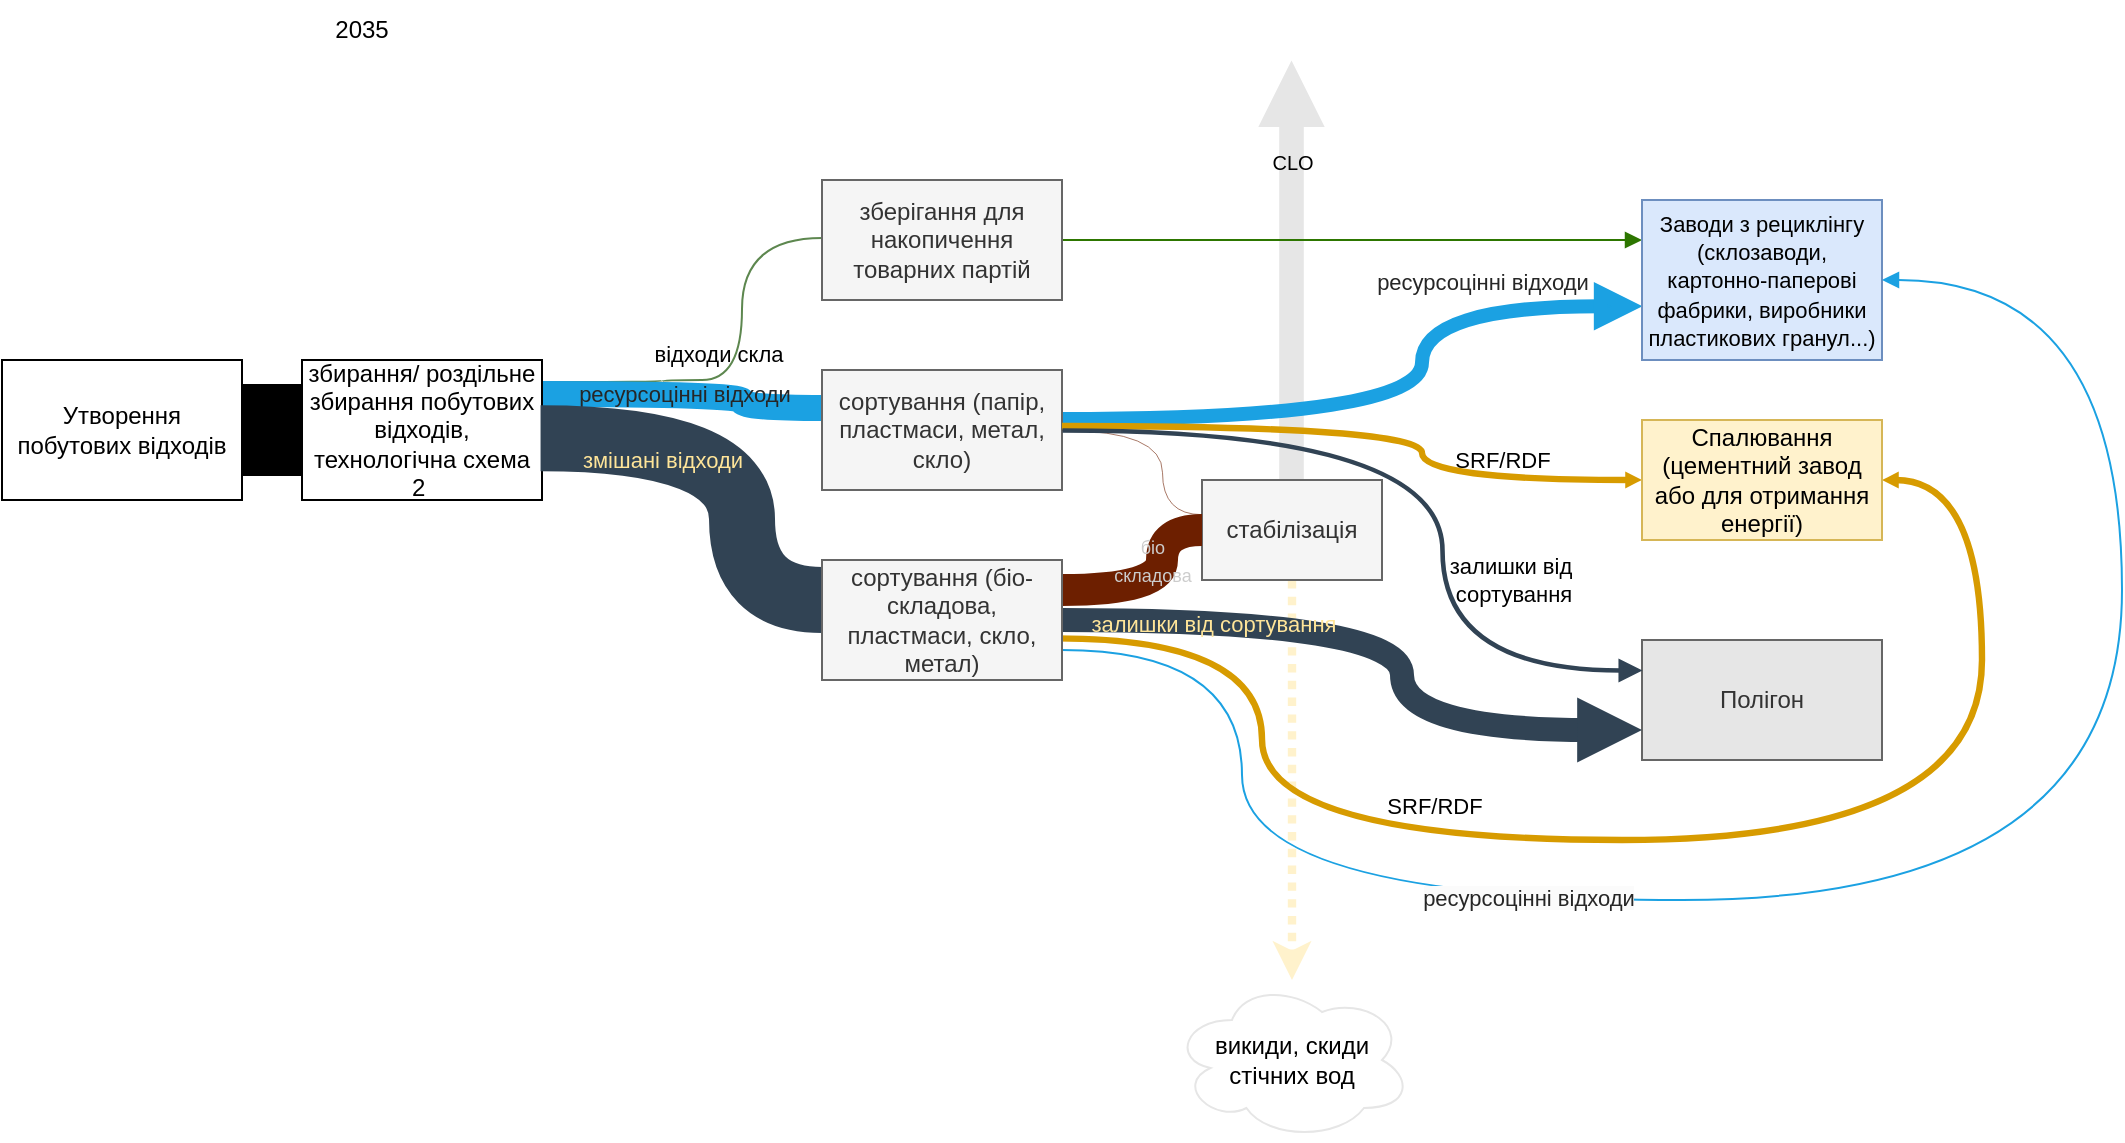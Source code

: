 <mxfile version="24.7.17" pages="3">
  <diagram name="2035" id="TaI290nxYZMiwjXGb0RB">
    <mxGraphModel dx="954" dy="647" grid="1" gridSize="10" guides="1" tooltips="1" connect="1" arrows="1" fold="1" page="1" pageScale="1" pageWidth="1169" pageHeight="827" math="0" shadow="0">
      <root>
        <mxCell id="0" />
        <mxCell id="1" parent="0" />
        <mxCell id="YObOD3WKvlDWgrV_L_7Z-63" style="edgeStyle=orthogonalEdgeStyle;rounded=0;orthogonalLoop=1;jettySize=auto;html=1;exitX=0.5;exitY=0;exitDx=0;exitDy=0;curved=1;strokeWidth=12.3;endArrow=block;endFill=1;endSize=1;fillColor=#f5f5f5;strokeColor=#E6E6E6;" edge="1" parent="1">
          <mxGeometry relative="1" as="geometry">
            <mxPoint x="654.5" y="290" as="sourcePoint" />
            <mxPoint x="654.5" y="80" as="targetPoint" />
            <Array as="points">
              <mxPoint x="654.5" y="130" />
            </Array>
          </mxGeometry>
        </mxCell>
        <mxCell id="YObOD3WKvlDWgrV_L_7Z-66" value="&lt;font size=&quot;1&quot;&gt;CLO&lt;/font&gt;" style="edgeLabel;html=1;align=center;verticalAlign=middle;resizable=0;points=[];labelBackgroundColor=none;spacingTop=2;" vertex="1" connectable="0" parent="YObOD3WKvlDWgrV_L_7Z-63">
          <mxGeometry relative="1" as="geometry">
            <mxPoint y="-55" as="offset" />
          </mxGeometry>
        </mxCell>
        <mxCell id="YObOD3WKvlDWgrV_L_7Z-57" value="" style="edgeStyle=orthogonalEdgeStyle;rounded=0;orthogonalLoop=1;jettySize=auto;html=1;strokeWidth=4.2;fillColor=#f9f7ed;strokeColor=#FFF2CC;dashed=1;dashPattern=1 1;exitX=0.5;exitY=1;exitDx=0;exitDy=0;" edge="1" parent="1" source="YObOD3WKvlDWgrV_L_7Z-45" target="YObOD3WKvlDWgrV_L_7Z-56">
          <mxGeometry relative="1" as="geometry">
            <mxPoint x="679.5" y="340" as="sourcePoint" />
            <mxPoint x="679.5" y="570" as="targetPoint" />
            <Array as="points">
              <mxPoint x="655" y="490" />
              <mxPoint x="655" y="490" />
            </Array>
          </mxGeometry>
        </mxCell>
        <mxCell id="YObOD3WKvlDWgrV_L_7Z-9" value="" style="edgeStyle=orthogonalEdgeStyle;rounded=0;orthogonalLoop=1;jettySize=auto;html=1;curved=1;fillColor=#6d8764;strokeColor=#5D874F;endArrow=none;endFill=0;entryX=1;entryY=0.5;entryDx=0;entryDy=0;" edge="1" parent="1">
          <mxGeometry relative="1" as="geometry">
            <mxPoint x="280" y="241" as="sourcePoint" />
            <mxPoint x="420" y="169" as="targetPoint" />
            <Array as="points">
              <mxPoint x="340" y="241" />
              <mxPoint x="340" y="240" />
              <mxPoint x="380" y="240" />
              <mxPoint x="380" y="169" />
            </Array>
          </mxGeometry>
        </mxCell>
        <mxCell id="YObOD3WKvlDWgrV_L_7Z-36" value="відходи скла" style="edgeLabel;html=1;align=center;verticalAlign=middle;resizable=0;points=[];labelBackgroundColor=none;" vertex="1" connectable="0" parent="YObOD3WKvlDWgrV_L_7Z-9">
          <mxGeometry y="12" relative="1" as="geometry">
            <mxPoint y="-8" as="offset" />
          </mxGeometry>
        </mxCell>
        <mxCell id="YObOD3WKvlDWgrV_L_7Z-31" value="" style="edgeStyle=orthogonalEdgeStyle;rounded=0;orthogonalLoop=1;jettySize=auto;html=1;fillColor=#1ba1e2;strokeColor=#1BA1E2;strokeWidth=13;endArrow=none;endFill=0;curved=1;exitX=0.005;exitY=0.769;exitDx=0;exitDy=0;entryX=0.003;entryY=0.317;entryDx=0;entryDy=0;exitPerimeter=0;entryPerimeter=0;" edge="1" parent="1" target="YObOD3WKvlDWgrV_L_7Z-30">
          <mxGeometry relative="1" as="geometry">
            <mxPoint x="279.4" y="247.0" as="sourcePoint" />
            <mxPoint x="420" y="263.33" as="targetPoint" />
            <Array as="points">
              <mxPoint x="380" y="247" />
              <mxPoint x="380" y="254" />
            </Array>
          </mxGeometry>
        </mxCell>
        <mxCell id="YObOD3WKvlDWgrV_L_7Z-34" value="&lt;p style=&quot;margin: 0px; font-style: normal; font-variant-caps: normal; font-stretch: normal; line-height: normal; font-family: Arial; font-size-adjust: none; font-kerning: auto; font-variant-alternates: normal; font-variant-ligatures: normal; font-variant-numeric: normal; font-variant-east-asian: normal; font-variant-position: normal; font-variant-emoji: normal; font-feature-settings: normal; font-optical-sizing: auto; font-variation-settings: normal; color: rgb(38, 38, 38);&quot;&gt;ресурсоцінні відходи&lt;/p&gt;" style="edgeLabel;html=1;align=center;verticalAlign=middle;resizable=0;points=[];labelBackgroundColor=none;" vertex="1" connectable="0" parent="YObOD3WKvlDWgrV_L_7Z-31">
          <mxGeometry x="0.024" y="-1" relative="1" as="geometry">
            <mxPoint x="-5" y="-2" as="offset" />
          </mxGeometry>
        </mxCell>
        <mxCell id="YObOD3WKvlDWgrV_L_7Z-1" value="збирання/ роздільне збирання побутових відходів, технологічна схема 2&amp;nbsp;" style="rounded=0;whiteSpace=wrap;html=1;direction=west;" vertex="1" parent="1">
          <mxGeometry x="160" y="230" width="120" height="70" as="geometry" />
        </mxCell>
        <mxCell id="YObOD3WKvlDWgrV_L_7Z-54" style="edgeStyle=orthogonalEdgeStyle;rounded=0;orthogonalLoop=1;jettySize=auto;html=1;curved=1;entryX=1;entryY=0.5;entryDx=0;entryDy=0;strokeWidth=3.2;fillColor=#ffcd28;strokeColor=#d79b00;gradientColor=#ffa500;exitX=0.982;exitY=0.653;exitDx=0;exitDy=0;endArrow=block;endFill=1;exitPerimeter=0;endSize=0;" edge="1" parent="1" source="YObOD3WKvlDWgrV_L_7Z-6" target="YObOD3WKvlDWgrV_L_7Z-39">
          <mxGeometry relative="1" as="geometry">
            <mxPoint x="950" y="260" as="targetPoint" />
            <Array as="points">
              <mxPoint x="640" y="369" />
              <mxPoint x="640" y="470" />
              <mxPoint x="1000" y="470" />
              <mxPoint x="1000" y="290" />
            </Array>
          </mxGeometry>
        </mxCell>
        <mxCell id="YObOD3WKvlDWgrV_L_7Z-67" value="SRF/RDF" style="edgeLabel;html=1;align=center;verticalAlign=middle;resizable=0;points=[];labelBackgroundColor=none;" vertex="1" connectable="0" parent="YObOD3WKvlDWgrV_L_7Z-54">
          <mxGeometry x="-0.564" y="-15" relative="1" as="geometry">
            <mxPoint x="101" y="13" as="offset" />
          </mxGeometry>
        </mxCell>
        <mxCell id="YObOD3WKvlDWgrV_L_7Z-47" style="edgeStyle=orthogonalEdgeStyle;rounded=0;orthogonalLoop=1;jettySize=auto;html=1;entryX=0;entryY=0.25;entryDx=0;entryDy=0;curved=1;fillColor=#60a917;strokeColor=#2D7600;endArrow=block;endFill=1;exitX=0;exitY=0.5;exitDx=0;exitDy=0;" edge="1" parent="1" source="YObOD3WKvlDWgrV_L_7Z-8" target="YObOD3WKvlDWgrV_L_7Z-37">
          <mxGeometry relative="1" as="geometry">
            <mxPoint x="550" y="454.6" as="sourcePoint" />
            <mxPoint x="858.8" y="454.58" as="targetPoint" />
            <Array as="points" />
          </mxGeometry>
        </mxCell>
        <mxCell id="YObOD3WKvlDWgrV_L_7Z-8" value="зберігання для накопичення товарних партій" style="rounded=0;whiteSpace=wrap;html=1;direction=west;fillColor=#f5f5f5;strokeColor=#666666;fontColor=#333333;" vertex="1" parent="1">
          <mxGeometry x="420" y="140" width="120" height="60" as="geometry" />
        </mxCell>
        <mxCell id="YObOD3WKvlDWgrV_L_7Z-38" value="" style="edgeStyle=orthogonalEdgeStyle;rounded=0;orthogonalLoop=1;jettySize=auto;html=1;curved=1;strokeWidth=7;fillColor=#1ba1e2;strokeColor=#1BA1E2;endArrow=block;endFill=1;entryX=0.002;entryY=0.664;entryDx=0;entryDy=0;exitX=0.988;exitY=0.409;exitDx=0;exitDy=0;exitPerimeter=0;entryPerimeter=0;" edge="1" parent="1" source="YObOD3WKvlDWgrV_L_7Z-30" target="YObOD3WKvlDWgrV_L_7Z-37">
          <mxGeometry relative="1" as="geometry">
            <mxPoint x="540" y="250" as="sourcePoint" />
            <mxPoint x="699" y="100" as="targetPoint" />
            <Array as="points">
              <mxPoint x="720" y="259" />
              <mxPoint x="720" y="203" />
            </Array>
          </mxGeometry>
        </mxCell>
        <mxCell id="41DSZIVwjrXOuzU7WRzZ-4" value="&lt;span style=&quot;caret-color: rgb(38, 38, 38); color: rgb(38, 38, 38);&quot;&gt;&lt;font face=&quot;Helvetica&quot;&gt;ресурсоцінні відходи&lt;/font&gt;&lt;/span&gt;" style="edgeLabel;html=1;align=center;verticalAlign=middle;resizable=0;points=[];labelBackgroundColor=none;" vertex="1" connectable="0" parent="YObOD3WKvlDWgrV_L_7Z-38">
          <mxGeometry x="-0.177" y="5" relative="1" as="geometry">
            <mxPoint x="68" y="-64" as="offset" />
          </mxGeometry>
        </mxCell>
        <mxCell id="YObOD3WKvlDWgrV_L_7Z-30" value="сортування (папір, пластмаси, метал, скло)" style="whiteSpace=wrap;html=1;rounded=0;fillColor=#f5f5f5;fontColor=#333333;strokeColor=#666666;" vertex="1" parent="1">
          <mxGeometry x="420" y="235" width="120" height="60" as="geometry" />
        </mxCell>
        <mxCell id="YObOD3WKvlDWgrV_L_7Z-37" value="&lt;font style=&quot;font-size: 11px;&quot;&gt;Заводи з рециклінгу (склозаводи, картонно-паперові фабрики, виробники пластикових гранул...)&lt;/font&gt;" style="whiteSpace=wrap;html=1;fillColor=#dae8fc;strokeColor=#6c8ebf;rounded=0;" vertex="1" parent="1">
          <mxGeometry x="830" y="150" width="120" height="80" as="geometry" />
        </mxCell>
        <mxCell id="YObOD3WKvlDWgrV_L_7Z-40" value="" style="edgeStyle=orthogonalEdgeStyle;orthogonalLoop=1;jettySize=auto;html=1;rounded=0;curved=1;strokeWidth=3.2;fillColor=#ffcd28;strokeColor=#d79b00;gradientColor=#ffa500;startArrow=none;startFill=0;endArrow=block;endFill=1;exitX=1;exitY=0.5;exitDx=0;exitDy=0;endSize=0;entryX=0;entryY=0.5;entryDx=0;entryDy=0;" edge="1" parent="1" target="YObOD3WKvlDWgrV_L_7Z-39">
          <mxGeometry width="80" relative="1" as="geometry">
            <mxPoint x="540" y="263.0" as="sourcePoint" />
            <mxPoint x="827" y="290" as="targetPoint" />
            <Array as="points">
              <mxPoint x="720" y="263" />
              <mxPoint x="720" y="290" />
            </Array>
          </mxGeometry>
        </mxCell>
        <mxCell id="YObOD3WKvlDWgrV_L_7Z-68" value="SRF/RDF" style="edgeLabel;html=1;align=center;verticalAlign=middle;resizable=0;points=[];labelBackgroundColor=none;" vertex="1" connectable="0" parent="YObOD3WKvlDWgrV_L_7Z-40">
          <mxGeometry x="0.25" relative="1" as="geometry">
            <mxPoint x="40" y="-1" as="offset" />
          </mxGeometry>
        </mxCell>
        <mxCell id="YObOD3WKvlDWgrV_L_7Z-41" value="Полігон" style="whiteSpace=wrap;html=1;fillColor=#E6E6E6;strokeColor=#666666;fontColor=#333333;" vertex="1" parent="1">
          <mxGeometry x="830" y="370" width="120" height="60" as="geometry" />
        </mxCell>
        <mxCell id="YObOD3WKvlDWgrV_L_7Z-44" value="" style="edgeStyle=orthogonalEdgeStyle;orthogonalLoop=1;jettySize=auto;html=1;rounded=0;entryX=-0.001;entryY=0.342;entryDx=0;entryDy=0;curved=1;strokeWidth=0.3;endArrow=none;endFill=0;fillColor=#a0522d;strokeColor=#6D1F00;exitX=1;exitY=0.5;exitDx=0;exitDy=0;entryPerimeter=0;" edge="1" parent="1" source="YObOD3WKvlDWgrV_L_7Z-30" target="YObOD3WKvlDWgrV_L_7Z-45">
          <mxGeometry width="80" relative="1" as="geometry">
            <mxPoint x="540" y="210" as="sourcePoint" />
            <mxPoint x="693.0" y="243" as="targetPoint" />
            <Array as="points">
              <mxPoint x="590" y="265" />
              <mxPoint x="590" y="307" />
            </Array>
          </mxGeometry>
        </mxCell>
        <mxCell id="YObOD3WKvlDWgrV_L_7Z-45" value="стабілізація" style="whiteSpace=wrap;html=1;fillColor=#f5f5f5;fontColor=#333333;strokeColor=#666666;" vertex="1" parent="1">
          <mxGeometry x="610" y="290" width="90" height="50" as="geometry" />
        </mxCell>
        <mxCell id="YObOD3WKvlDWgrV_L_7Z-50" value="" style="edgeStyle=orthogonalEdgeStyle;orthogonalLoop=1;jettySize=auto;html=1;rounded=0;curved=1;strokeWidth=16;endArrow=none;endFill=0;fillColor=#a0522d;strokeColor=#6D1F00;exitX=1;exitY=0.25;exitDx=0;exitDy=0;entryX=0;entryY=0.5;entryDx=0;entryDy=0;" edge="1" parent="1" source="YObOD3WKvlDWgrV_L_7Z-6" target="YObOD3WKvlDWgrV_L_7Z-45">
          <mxGeometry width="80" relative="1" as="geometry">
            <mxPoint x="540" y="256.18" as="sourcePoint" />
            <mxPoint x="682.04" y="217" as="targetPoint" />
            <Array as="points">
              <mxPoint x="590" y="345" />
              <mxPoint x="590" y="315" />
            </Array>
          </mxGeometry>
        </mxCell>
        <mxCell id="YObOD3WKvlDWgrV_L_7Z-65" value="&lt;span style=&quot;white-space: normal; caret-color: rgb(51, 51, 51); text-align: left;&quot;&gt;&lt;font style=&quot;font-size: 9px;&quot; face=&quot;Helvetica&quot;&gt;біо складова&lt;/font&gt;&lt;/span&gt;" style="edgeLabel;html=1;align=center;verticalAlign=middle;resizable=0;points=[];labelBackgroundColor=none;fontColor=#CCCCCC;" vertex="1" connectable="0" parent="YObOD3WKvlDWgrV_L_7Z-50">
          <mxGeometry x="0.121" y="3" relative="1" as="geometry">
            <mxPoint x="-2" y="-9" as="offset" />
          </mxGeometry>
        </mxCell>
        <mxCell id="YObOD3WKvlDWgrV_L_7Z-51" value="" style="edgeStyle=orthogonalEdgeStyle;orthogonalLoop=1;jettySize=auto;html=1;rounded=0;curved=1;exitX=1;exitY=0.5;exitDx=0;exitDy=0;strokeWidth=12;fillColor=#647687;strokeColor=#314354;endArrow=block;endFill=1;endSize=1;entryX=0;entryY=0.75;entryDx=0;entryDy=0;" edge="1" parent="1" source="YObOD3WKvlDWgrV_L_7Z-6" target="YObOD3WKvlDWgrV_L_7Z-41">
          <mxGeometry width="80" relative="1" as="geometry">
            <mxPoint x="540" y="241" as="sourcePoint" />
            <mxPoint x="860" y="206" as="targetPoint" />
            <Array as="points">
              <mxPoint x="710" y="360" />
              <mxPoint x="710" y="415" />
            </Array>
          </mxGeometry>
        </mxCell>
        <mxCell id="YObOD3WKvlDWgrV_L_7Z-64" value="залишки від сортування&amp;nbsp;" style="edgeLabel;html=1;align=center;verticalAlign=middle;resizable=0;points=[];labelBackgroundColor=none;fontColor=#FFE599;" vertex="1" connectable="0" parent="YObOD3WKvlDWgrV_L_7Z-51">
          <mxGeometry x="-0.197" y="-1" relative="1" as="geometry">
            <mxPoint x="-62" y="1" as="offset" />
          </mxGeometry>
        </mxCell>
        <mxCell id="YObOD3WKvlDWgrV_L_7Z-52" value="" style="edgeStyle=orthogonalEdgeStyle;orthogonalLoop=1;jettySize=auto;html=1;rounded=0;curved=1;fillColor=#1ba1e2;strokeColor=#1BA1E2;endArrow=block;endFill=1;exitX=1;exitY=0.75;exitDx=0;exitDy=0;entryX=1;entryY=0.5;entryDx=0;entryDy=0;" edge="1" parent="1" source="YObOD3WKvlDWgrV_L_7Z-6" target="YObOD3WKvlDWgrV_L_7Z-37">
          <mxGeometry width="80" relative="1" as="geometry">
            <mxPoint x="540" y="230" as="sourcePoint" />
            <mxPoint x="1030" y="190" as="targetPoint" />
            <Array as="points">
              <mxPoint x="630" y="375" />
              <mxPoint x="630" y="500" />
              <mxPoint x="1070" y="500" />
              <mxPoint x="1070" y="190" />
            </Array>
          </mxGeometry>
        </mxCell>
        <mxCell id="41DSZIVwjrXOuzU7WRzZ-6" value="&lt;span style=&quot;caret-color: rgb(38, 38, 38); color: rgb(38, 38, 38); font-family: Arial; background-color: rgb(251, 251, 251);&quot;&gt;ресурсоцінні відходи&lt;/span&gt;" style="edgeLabel;html=1;align=center;verticalAlign=middle;resizable=0;points=[];" vertex="1" connectable="0" parent="YObOD3WKvlDWgrV_L_7Z-52">
          <mxGeometry x="-0.34" y="1" relative="1" as="geometry">
            <mxPoint as="offset" />
          </mxGeometry>
        </mxCell>
        <mxCell id="YObOD3WKvlDWgrV_L_7Z-56" value="викиди, скиди стічних вод" style="ellipse;shape=cloud;whiteSpace=wrap;html=1;strokeColor=#E6E6E6;" vertex="1" parent="1">
          <mxGeometry x="595" y="540" width="120" height="80" as="geometry" />
        </mxCell>
        <mxCell id="durKq_DNV5YjQT-T86ld-2" value="" style="edgeStyle=orthogonalEdgeStyle;rounded=0;orthogonalLoop=1;jettySize=auto;html=1;endArrow=none;endFill=0;strokeWidth=46;" edge="1" parent="1" source="YObOD3WKvlDWgrV_L_7Z-77" target="YObOD3WKvlDWgrV_L_7Z-1">
          <mxGeometry relative="1" as="geometry" />
        </mxCell>
        <mxCell id="YObOD3WKvlDWgrV_L_7Z-77" value="Утворення побутових відходів" style="whiteSpace=wrap;html=1;" vertex="1" parent="1">
          <mxGeometry x="10" y="230" width="120" height="70" as="geometry" />
        </mxCell>
        <mxCell id="durKq_DNV5YjQT-T86ld-4" value="" style="edgeStyle=orthogonalEdgeStyle;rounded=0;orthogonalLoop=1;jettySize=auto;html=1;curved=1;strokeWidth=33;endArrow=none;endFill=0;endSize=13;fontColor=#7a7a7a;fillColor=#647687;strokeColor=#314354;exitX=0.006;exitY=0.441;exitDx=0;exitDy=0;exitPerimeter=0;" edge="1" parent="1" source="YObOD3WKvlDWgrV_L_7Z-1" target="YObOD3WKvlDWgrV_L_7Z-6">
          <mxGeometry relative="1" as="geometry">
            <mxPoint x="279" y="269" as="sourcePoint" />
            <mxPoint x="500" y="401.5" as="targetPoint" />
            <Array as="points">
              <mxPoint x="380" y="269" />
              <mxPoint x="380" y="350" />
            </Array>
          </mxGeometry>
        </mxCell>
        <mxCell id="durKq_DNV5YjQT-T86ld-8" value="&lt;span style=&quot;caret-color: rgb(255, 229, 153); color: rgb(255, 229, 153);&quot;&gt;змішані відходи&lt;/span&gt;" style="edgeLabel;html=1;align=center;verticalAlign=middle;resizable=0;points=[];labelBackgroundColor=none;" vertex="1" connectable="0" parent="durKq_DNV5YjQT-T86ld-4">
          <mxGeometry x="-0.046" y="-6" relative="1" as="geometry">
            <mxPoint x="-34" y="6" as="offset" />
          </mxGeometry>
        </mxCell>
        <mxCell id="YObOD3WKvlDWgrV_L_7Z-6" value="сортування (біо-складова, пластмаси, скло, метал)" style="rounded=0;whiteSpace=wrap;html=1;fillColor=#f5f5f5;fontColor=#333333;strokeColor=#666666;" vertex="1" parent="1">
          <mxGeometry x="420" y="330" width="120" height="60" as="geometry" />
        </mxCell>
        <mxCell id="durKq_DNV5YjQT-T86ld-10" value="" style="edgeStyle=orthogonalEdgeStyle;orthogonalLoop=1;jettySize=auto;html=1;rounded=0;curved=1;strokeWidth=2.3;fillColor=#647687;strokeColor=#314354;entryX=0;entryY=0.25;entryDx=0;entryDy=0;endArrow=block;endFill=1;exitX=1;exitY=0.5;exitDx=0;exitDy=0;" edge="1" parent="1" source="YObOD3WKvlDWgrV_L_7Z-30" target="YObOD3WKvlDWgrV_L_7Z-41">
          <mxGeometry width="80" relative="1" as="geometry">
            <mxPoint x="530" y="215" as="sourcePoint" />
            <mxPoint x="830" y="395" as="targetPoint" />
            <Array as="points">
              <mxPoint x="730" y="265" />
              <mxPoint x="730" y="385" />
            </Array>
          </mxGeometry>
        </mxCell>
        <mxCell id="41DSZIVwjrXOuzU7WRzZ-5" value="&lt;span style=&quot;caret-color: rgb(255, 229, 153);&quot;&gt;залишки від&lt;/span&gt;&lt;div&gt;&lt;span style=&quot;caret-color: rgb(255, 229, 153);&quot;&gt;&amp;nbsp;сортування&lt;/span&gt;&lt;/div&gt;" style="edgeLabel;html=1;align=center;verticalAlign=middle;resizable=0;points=[];labelBackgroundColor=none;fontColor=#000000;" vertex="1" connectable="0" parent="durKq_DNV5YjQT-T86ld-10">
          <mxGeometry x="0.302" y="-11" relative="1" as="geometry">
            <mxPoint x="45" y="-2" as="offset" />
          </mxGeometry>
        </mxCell>
        <mxCell id="YObOD3WKvlDWgrV_L_7Z-39" value="Спалювання (цементний завод або для отримання енергії)" style="whiteSpace=wrap;html=1;fillColor=#fff2cc;strokeColor=#d6b656;" vertex="1" parent="1">
          <mxGeometry x="830" y="260" width="120" height="60" as="geometry" />
        </mxCell>
        <mxCell id="OFRMRL9DVuhaNrHUh85m-1" value="2035" style="text;strokeColor=none;align=center;fillColor=none;html=1;verticalAlign=middle;whiteSpace=wrap;rounded=0;" vertex="1" parent="1">
          <mxGeometry x="160" y="50" width="60" height="30" as="geometry" />
        </mxCell>
      </root>
    </mxGraphModel>
  </diagram>
  <diagram name="2030" id="EANC9-bBNms1URVcrCfa">
    <mxGraphModel dx="954" dy="647" grid="1" gridSize="10" guides="1" tooltips="1" connect="1" arrows="1" fold="1" page="1" pageScale="1" pageWidth="1169" pageHeight="827" math="0" shadow="0">
      <root>
        <mxCell id="QujJzSxmr1doBVLzsfz5-0" />
        <mxCell id="QujJzSxmr1doBVLzsfz5-1" parent="QujJzSxmr1doBVLzsfz5-0" />
        <mxCell id="QujJzSxmr1doBVLzsfz5-2" style="edgeStyle=orthogonalEdgeStyle;rounded=0;orthogonalLoop=1;jettySize=auto;html=1;exitX=0.5;exitY=0;exitDx=0;exitDy=0;curved=1;strokeWidth=13.6;endArrow=block;endFill=1;endSize=1;fillColor=#f5f5f5;strokeColor=#E6E6E6;" edge="1" parent="QujJzSxmr1doBVLzsfz5-1">
          <mxGeometry relative="1" as="geometry">
            <mxPoint x="654.5" y="290" as="sourcePoint" />
            <mxPoint x="654.5" y="80" as="targetPoint" />
            <Array as="points">
              <mxPoint x="654.5" y="130" />
            </Array>
          </mxGeometry>
        </mxCell>
        <mxCell id="QujJzSxmr1doBVLzsfz5-3" value="&lt;font size=&quot;1&quot;&gt;CLO&lt;/font&gt;" style="edgeLabel;html=1;align=center;verticalAlign=middle;resizable=0;points=[];labelBackgroundColor=none;spacingTop=2;" vertex="1" connectable="0" parent="QujJzSxmr1doBVLzsfz5-2">
          <mxGeometry relative="1" as="geometry">
            <mxPoint y="-55" as="offset" />
          </mxGeometry>
        </mxCell>
        <mxCell id="QujJzSxmr1doBVLzsfz5-4" value="" style="edgeStyle=orthogonalEdgeStyle;rounded=0;orthogonalLoop=1;jettySize=auto;html=1;strokeWidth=4.5;fillColor=#f9f7ed;strokeColor=#FFF2CC;dashed=1;dashPattern=1 1;exitX=0.5;exitY=1;exitDx=0;exitDy=0;" edge="1" parent="QujJzSxmr1doBVLzsfz5-1" source="QujJzSxmr1doBVLzsfz5-22" target="QujJzSxmr1doBVLzsfz5-29">
          <mxGeometry relative="1" as="geometry">
            <mxPoint x="679.5" y="340" as="sourcePoint" />
            <mxPoint x="679.5" y="570" as="targetPoint" />
            <Array as="points">
              <mxPoint x="655" y="490" />
              <mxPoint x="655" y="490" />
            </Array>
          </mxGeometry>
        </mxCell>
        <mxCell id="QujJzSxmr1doBVLzsfz5-5" value="" style="edgeStyle=orthogonalEdgeStyle;rounded=0;orthogonalLoop=1;jettySize=auto;html=1;curved=1;fillColor=#6d8764;strokeColor=#5D874F;endArrow=none;endFill=0;entryX=1;entryY=0.5;entryDx=0;entryDy=0;" edge="1" parent="QujJzSxmr1doBVLzsfz5-1">
          <mxGeometry relative="1" as="geometry">
            <mxPoint x="280" y="241" as="sourcePoint" />
            <mxPoint x="420" y="169" as="targetPoint" />
            <Array as="points">
              <mxPoint x="340" y="241" />
              <mxPoint x="340" y="240" />
              <mxPoint x="380" y="240" />
              <mxPoint x="380" y="169" />
            </Array>
          </mxGeometry>
        </mxCell>
        <mxCell id="QujJzSxmr1doBVLzsfz5-6" value="відходи скла" style="edgeLabel;html=1;align=center;verticalAlign=middle;resizable=0;points=[];labelBackgroundColor=none;" vertex="1" connectable="0" parent="QujJzSxmr1doBVLzsfz5-5">
          <mxGeometry y="12" relative="1" as="geometry">
            <mxPoint y="-8" as="offset" />
          </mxGeometry>
        </mxCell>
        <mxCell id="QujJzSxmr1doBVLzsfz5-7" value="" style="edgeStyle=orthogonalEdgeStyle;rounded=0;orthogonalLoop=1;jettySize=auto;html=1;fillColor=#1ba1e2;strokeColor=#1BA1E2;strokeWidth=10;endArrow=none;endFill=0;curved=1;exitX=0.005;exitY=0.769;exitDx=0;exitDy=0;entryX=0.003;entryY=0.317;entryDx=0;entryDy=0;exitPerimeter=0;entryPerimeter=0;" edge="1" parent="QujJzSxmr1doBVLzsfz5-1" target="QujJzSxmr1doBVLzsfz5-16">
          <mxGeometry relative="1" as="geometry">
            <mxPoint x="279.4" y="247.0" as="sourcePoint" />
            <mxPoint x="420" y="263.33" as="targetPoint" />
            <Array as="points">
              <mxPoint x="380" y="247" />
              <mxPoint x="380" y="254" />
            </Array>
          </mxGeometry>
        </mxCell>
        <mxCell id="QujJzSxmr1doBVLzsfz5-8" value="&lt;p style=&quot;margin: 0px; font-style: normal; font-variant-caps: normal; font-stretch: normal; line-height: normal; font-family: Arial; font-size-adjust: none; font-kerning: auto; font-variant-alternates: normal; font-variant-ligatures: normal; font-variant-numeric: normal; font-variant-east-asian: normal; font-variant-position: normal; font-variant-emoji: normal; font-feature-settings: normal; font-optical-sizing: auto; font-variation-settings: normal; color: rgb(38, 38, 38);&quot;&gt;ресурсоцінні відходи&lt;/p&gt;" style="edgeLabel;html=1;align=center;verticalAlign=middle;resizable=0;points=[];labelBackgroundColor=none;" vertex="1" connectable="0" parent="QujJzSxmr1doBVLzsfz5-7">
          <mxGeometry x="0.024" y="-1" relative="1" as="geometry">
            <mxPoint x="-5" y="-2" as="offset" />
          </mxGeometry>
        </mxCell>
        <mxCell id="QujJzSxmr1doBVLzsfz5-9" value="збирання/ роздільне збирання побутових відходів, технологічна схема 2&amp;nbsp;" style="rounded=0;whiteSpace=wrap;html=1;direction=west;" vertex="1" parent="QujJzSxmr1doBVLzsfz5-1">
          <mxGeometry x="160" y="230" width="120" height="70" as="geometry" />
        </mxCell>
        <mxCell id="QujJzSxmr1doBVLzsfz5-10" style="edgeStyle=orthogonalEdgeStyle;rounded=0;orthogonalLoop=1;jettySize=auto;html=1;curved=1;entryX=1;entryY=0.5;entryDx=0;entryDy=0;strokeWidth=3.5;fillColor=#ffcd28;strokeColor=#d79b00;gradientColor=#ffa500;exitX=0.982;exitY=0.653;exitDx=0;exitDy=0;endArrow=block;endFill=1;exitPerimeter=0;endSize=0;" edge="1" parent="QujJzSxmr1doBVLzsfz5-1" source="QujJzSxmr1doBVLzsfz5-34" target="QujJzSxmr1doBVLzsfz5-37">
          <mxGeometry relative="1" as="geometry">
            <mxPoint x="950" y="260" as="targetPoint" />
            <Array as="points">
              <mxPoint x="640" y="369" />
              <mxPoint x="640" y="470" />
              <mxPoint x="1000" y="470" />
              <mxPoint x="1000" y="290" />
            </Array>
          </mxGeometry>
        </mxCell>
        <mxCell id="QujJzSxmr1doBVLzsfz5-11" value="SRF/RDF" style="edgeLabel;html=1;align=center;verticalAlign=middle;resizable=0;points=[];labelBackgroundColor=none;" vertex="1" connectable="0" parent="QujJzSxmr1doBVLzsfz5-10">
          <mxGeometry x="-0.564" y="-15" relative="1" as="geometry">
            <mxPoint x="101" y="13" as="offset" />
          </mxGeometry>
        </mxCell>
        <mxCell id="QujJzSxmr1doBVLzsfz5-12" style="edgeStyle=orthogonalEdgeStyle;rounded=0;orthogonalLoop=1;jettySize=auto;html=1;entryX=0;entryY=0.25;entryDx=0;entryDy=0;curved=1;fillColor=#60a917;strokeColor=#2D7600;endArrow=block;endFill=1;exitX=0;exitY=0.5;exitDx=0;exitDy=0;" edge="1" parent="QujJzSxmr1doBVLzsfz5-1" source="QujJzSxmr1doBVLzsfz5-13" target="QujJzSxmr1doBVLzsfz5-17">
          <mxGeometry relative="1" as="geometry">
            <mxPoint x="550" y="454.6" as="sourcePoint" />
            <mxPoint x="858.8" y="454.58" as="targetPoint" />
            <Array as="points" />
          </mxGeometry>
        </mxCell>
        <mxCell id="QujJzSxmr1doBVLzsfz5-13" value="зберігання для накопичення товарних партій" style="rounded=0;whiteSpace=wrap;html=1;direction=west;fillColor=#f5f5f5;strokeColor=#666666;fontColor=#333333;" vertex="1" parent="QujJzSxmr1doBVLzsfz5-1">
          <mxGeometry x="420" y="140" width="120" height="60" as="geometry" />
        </mxCell>
        <mxCell id="QujJzSxmr1doBVLzsfz5-14" value="" style="edgeStyle=orthogonalEdgeStyle;rounded=0;orthogonalLoop=1;jettySize=auto;html=1;curved=1;strokeWidth=5;fillColor=#1ba1e2;strokeColor=#1BA1E2;endArrow=block;endFill=1;entryX=0.002;entryY=0.664;entryDx=0;entryDy=0;exitX=0.988;exitY=0.409;exitDx=0;exitDy=0;exitPerimeter=0;entryPerimeter=0;" edge="1" parent="QujJzSxmr1doBVLzsfz5-1" source="QujJzSxmr1doBVLzsfz5-16" target="QujJzSxmr1doBVLzsfz5-17">
          <mxGeometry relative="1" as="geometry">
            <mxPoint x="540" y="250" as="sourcePoint" />
            <mxPoint x="699" y="100" as="targetPoint" />
            <Array as="points">
              <mxPoint x="720" y="259" />
              <mxPoint x="720" y="203" />
            </Array>
          </mxGeometry>
        </mxCell>
        <mxCell id="QujJzSxmr1doBVLzsfz5-15" value="&lt;span style=&quot;caret-color: rgb(38, 38, 38); color: rgb(38, 38, 38);&quot;&gt;&lt;font face=&quot;Helvetica&quot;&gt;ресурсоцінні відходи&lt;/font&gt;&lt;/span&gt;" style="edgeLabel;html=1;align=center;verticalAlign=middle;resizable=0;points=[];labelBackgroundColor=none;" vertex="1" connectable="0" parent="QujJzSxmr1doBVLzsfz5-14">
          <mxGeometry x="-0.177" y="5" relative="1" as="geometry">
            <mxPoint x="68" y="-64" as="offset" />
          </mxGeometry>
        </mxCell>
        <mxCell id="QujJzSxmr1doBVLzsfz5-16" value="сортування (папір, пластмаси, метал, скло)" style="whiteSpace=wrap;html=1;rounded=0;fillColor=#f5f5f5;fontColor=#333333;strokeColor=#666666;" vertex="1" parent="QujJzSxmr1doBVLzsfz5-1">
          <mxGeometry x="420" y="235" width="120" height="60" as="geometry" />
        </mxCell>
        <mxCell id="QujJzSxmr1doBVLzsfz5-17" value="&lt;font style=&quot;font-size: 11px;&quot;&gt;Заводи з рециклінгу (склозаводи, картонно-паперові фабрики, виробники пластикових гранул...)&lt;/font&gt;" style="whiteSpace=wrap;html=1;fillColor=#dae8fc;strokeColor=#6c8ebf;rounded=0;" vertex="1" parent="QujJzSxmr1doBVLzsfz5-1">
          <mxGeometry x="830" y="150" width="120" height="80" as="geometry" />
        </mxCell>
        <mxCell id="QujJzSxmr1doBVLzsfz5-18" value="" style="edgeStyle=orthogonalEdgeStyle;orthogonalLoop=1;jettySize=auto;html=1;rounded=0;curved=1;strokeWidth=2.5;fillColor=#ffcd28;strokeColor=#d79b00;gradientColor=#ffa500;startArrow=none;startFill=0;endArrow=block;endFill=1;exitX=1;exitY=0.5;exitDx=0;exitDy=0;endSize=0;entryX=0;entryY=0.5;entryDx=0;entryDy=0;" edge="1" parent="QujJzSxmr1doBVLzsfz5-1" target="QujJzSxmr1doBVLzsfz5-37">
          <mxGeometry width="80" relative="1" as="geometry">
            <mxPoint x="540" y="263.0" as="sourcePoint" />
            <mxPoint x="827" y="290" as="targetPoint" />
            <Array as="points">
              <mxPoint x="720" y="263" />
              <mxPoint x="720" y="290" />
            </Array>
          </mxGeometry>
        </mxCell>
        <mxCell id="QujJzSxmr1doBVLzsfz5-19" value="SRF/RDF" style="edgeLabel;html=1;align=center;verticalAlign=middle;resizable=0;points=[];labelBackgroundColor=none;" vertex="1" connectable="0" parent="QujJzSxmr1doBVLzsfz5-18">
          <mxGeometry x="0.25" relative="1" as="geometry">
            <mxPoint x="40" y="-1" as="offset" />
          </mxGeometry>
        </mxCell>
        <mxCell id="QujJzSxmr1doBVLzsfz5-20" value="Полігон" style="whiteSpace=wrap;html=1;fillColor=#E6E6E6;strokeColor=#666666;fontColor=#333333;" vertex="1" parent="QujJzSxmr1doBVLzsfz5-1">
          <mxGeometry x="830" y="370" width="120" height="60" as="geometry" />
        </mxCell>
        <mxCell id="QujJzSxmr1doBVLzsfz5-21" value="" style="edgeStyle=orthogonalEdgeStyle;orthogonalLoop=1;jettySize=auto;html=1;rounded=0;entryX=-0.001;entryY=0.342;entryDx=0;entryDy=0;curved=1;strokeWidth=0.2;endArrow=none;endFill=0;fillColor=#a0522d;strokeColor=#6D1F00;exitX=1;exitY=0.5;exitDx=0;exitDy=0;entryPerimeter=0;" edge="1" parent="QujJzSxmr1doBVLzsfz5-1" source="QujJzSxmr1doBVLzsfz5-16" target="QujJzSxmr1doBVLzsfz5-22">
          <mxGeometry width="80" relative="1" as="geometry">
            <mxPoint x="540" y="210" as="sourcePoint" />
            <mxPoint x="693.0" y="243" as="targetPoint" />
            <Array as="points">
              <mxPoint x="590" y="265" />
              <mxPoint x="590" y="307" />
            </Array>
          </mxGeometry>
        </mxCell>
        <mxCell id="QujJzSxmr1doBVLzsfz5-22" value="стабілізація" style="whiteSpace=wrap;html=1;fillColor=#f5f5f5;fontColor=#333333;strokeColor=#666666;" vertex="1" parent="QujJzSxmr1doBVLzsfz5-1">
          <mxGeometry x="610" y="290" width="90" height="50" as="geometry" />
        </mxCell>
        <mxCell id="QujJzSxmr1doBVLzsfz5-23" value="" style="edgeStyle=orthogonalEdgeStyle;orthogonalLoop=1;jettySize=auto;html=1;rounded=0;curved=1;strokeWidth=18;endArrow=none;endFill=0;fillColor=#a0522d;strokeColor=#6D1F00;exitX=1;exitY=0.25;exitDx=0;exitDy=0;entryX=0;entryY=0.5;entryDx=0;entryDy=0;" edge="1" parent="QujJzSxmr1doBVLzsfz5-1" source="QujJzSxmr1doBVLzsfz5-34" target="QujJzSxmr1doBVLzsfz5-22">
          <mxGeometry width="80" relative="1" as="geometry">
            <mxPoint x="540" y="256.18" as="sourcePoint" />
            <mxPoint x="682.04" y="217" as="targetPoint" />
            <Array as="points">
              <mxPoint x="590" y="345" />
              <mxPoint x="590" y="315" />
            </Array>
          </mxGeometry>
        </mxCell>
        <mxCell id="QujJzSxmr1doBVLzsfz5-24" value="&lt;span style=&quot;white-space: normal; caret-color: rgb(51, 51, 51); text-align: left;&quot;&gt;&lt;font style=&quot;font-size: 9px;&quot; face=&quot;Helvetica&quot;&gt;біо складова&lt;/font&gt;&lt;/span&gt;" style="edgeLabel;html=1;align=center;verticalAlign=middle;resizable=0;points=[];labelBackgroundColor=none;fontColor=#CCCCCC;" vertex="1" connectable="0" parent="QujJzSxmr1doBVLzsfz5-23">
          <mxGeometry x="0.121" y="3" relative="1" as="geometry">
            <mxPoint x="-2" y="-9" as="offset" />
          </mxGeometry>
        </mxCell>
        <mxCell id="QujJzSxmr1doBVLzsfz5-25" value="" style="edgeStyle=orthogonalEdgeStyle;orthogonalLoop=1;jettySize=auto;html=1;rounded=0;curved=1;exitX=1;exitY=0.5;exitDx=0;exitDy=0;strokeWidth=13.6;fillColor=#647687;strokeColor=#314354;endArrow=block;endFill=1;endSize=1;entryX=0;entryY=0.75;entryDx=0;entryDy=0;" edge="1" parent="QujJzSxmr1doBVLzsfz5-1" source="QujJzSxmr1doBVLzsfz5-34" target="QujJzSxmr1doBVLzsfz5-20">
          <mxGeometry width="80" relative="1" as="geometry">
            <mxPoint x="540" y="241" as="sourcePoint" />
            <mxPoint x="860" y="206" as="targetPoint" />
            <Array as="points">
              <mxPoint x="710" y="360" />
              <mxPoint x="710" y="415" />
            </Array>
          </mxGeometry>
        </mxCell>
        <mxCell id="QujJzSxmr1doBVLzsfz5-26" value="залишки від сортування&amp;nbsp;" style="edgeLabel;html=1;align=center;verticalAlign=middle;resizable=0;points=[];labelBackgroundColor=none;fontColor=#FFE599;" vertex="1" connectable="0" parent="QujJzSxmr1doBVLzsfz5-25">
          <mxGeometry x="-0.197" y="-1" relative="1" as="geometry">
            <mxPoint x="-62" y="1" as="offset" />
          </mxGeometry>
        </mxCell>
        <mxCell id="QujJzSxmr1doBVLzsfz5-27" value="" style="edgeStyle=orthogonalEdgeStyle;orthogonalLoop=1;jettySize=auto;html=1;rounded=0;curved=1;fillColor=#1ba1e2;strokeColor=#1BA1E2;endArrow=block;endFill=1;exitX=1;exitY=0.75;exitDx=0;exitDy=0;entryX=1;entryY=0.5;entryDx=0;entryDy=0;" edge="1" parent="QujJzSxmr1doBVLzsfz5-1" source="QujJzSxmr1doBVLzsfz5-34" target="QujJzSxmr1doBVLzsfz5-17">
          <mxGeometry width="80" relative="1" as="geometry">
            <mxPoint x="540" y="230" as="sourcePoint" />
            <mxPoint x="1030" y="190" as="targetPoint" />
            <Array as="points">
              <mxPoint x="630" y="375" />
              <mxPoint x="630" y="500" />
              <mxPoint x="1070" y="500" />
              <mxPoint x="1070" y="190" />
            </Array>
          </mxGeometry>
        </mxCell>
        <mxCell id="QujJzSxmr1doBVLzsfz5-28" value="&lt;span style=&quot;caret-color: rgb(38, 38, 38); color: rgb(38, 38, 38); font-family: Arial; background-color: rgb(251, 251, 251);&quot;&gt;ресурсоцінні відходи&lt;/span&gt;" style="edgeLabel;html=1;align=center;verticalAlign=middle;resizable=0;points=[];" vertex="1" connectable="0" parent="QujJzSxmr1doBVLzsfz5-27">
          <mxGeometry x="-0.34" y="1" relative="1" as="geometry">
            <mxPoint as="offset" />
          </mxGeometry>
        </mxCell>
        <mxCell id="QujJzSxmr1doBVLzsfz5-29" value="викиди, скиди стічних вод" style="ellipse;shape=cloud;whiteSpace=wrap;html=1;strokeColor=#E6E6E6;" vertex="1" parent="QujJzSxmr1doBVLzsfz5-1">
          <mxGeometry x="595" y="540" width="120" height="80" as="geometry" />
        </mxCell>
        <mxCell id="QujJzSxmr1doBVLzsfz5-30" value="" style="edgeStyle=orthogonalEdgeStyle;rounded=0;orthogonalLoop=1;jettySize=auto;html=1;endArrow=none;endFill=0;strokeWidth=46;" edge="1" parent="QujJzSxmr1doBVLzsfz5-1" source="QujJzSxmr1doBVLzsfz5-31" target="QujJzSxmr1doBVLzsfz5-9">
          <mxGeometry relative="1" as="geometry" />
        </mxCell>
        <mxCell id="QujJzSxmr1doBVLzsfz5-31" value="Утворення побутових відходів" style="whiteSpace=wrap;html=1;" vertex="1" parent="QujJzSxmr1doBVLzsfz5-1">
          <mxGeometry x="10" y="230" width="120" height="70" as="geometry" />
        </mxCell>
        <mxCell id="QujJzSxmr1doBVLzsfz5-32" value="" style="edgeStyle=orthogonalEdgeStyle;rounded=0;orthogonalLoop=1;jettySize=auto;html=1;curved=1;strokeWidth=36;endArrow=none;endFill=0;endSize=13;fontColor=#7a7a7a;fillColor=#647687;strokeColor=#314354;exitX=0.006;exitY=0.441;exitDx=0;exitDy=0;exitPerimeter=0;" edge="1" parent="QujJzSxmr1doBVLzsfz5-1" source="QujJzSxmr1doBVLzsfz5-9" target="QujJzSxmr1doBVLzsfz5-34">
          <mxGeometry relative="1" as="geometry">
            <mxPoint x="279" y="269" as="sourcePoint" />
            <mxPoint x="500" y="401.5" as="targetPoint" />
            <Array as="points">
              <mxPoint x="380" y="269" />
              <mxPoint x="380" y="350" />
            </Array>
          </mxGeometry>
        </mxCell>
        <mxCell id="QujJzSxmr1doBVLzsfz5-33" value="&lt;span style=&quot;caret-color: rgb(255, 229, 153); color: rgb(255, 229, 153);&quot;&gt;змішані відходи&lt;/span&gt;" style="edgeLabel;html=1;align=center;verticalAlign=middle;resizable=0;points=[];labelBackgroundColor=none;" vertex="1" connectable="0" parent="QujJzSxmr1doBVLzsfz5-32">
          <mxGeometry x="-0.046" y="-6" relative="1" as="geometry">
            <mxPoint x="-34" y="6" as="offset" />
          </mxGeometry>
        </mxCell>
        <mxCell id="QujJzSxmr1doBVLzsfz5-34" value="сортування (біо-складова, пластмаси, скло, метал)" style="rounded=0;whiteSpace=wrap;html=1;fillColor=#f5f5f5;fontColor=#333333;strokeColor=#666666;" vertex="1" parent="QujJzSxmr1doBVLzsfz5-1">
          <mxGeometry x="420" y="330" width="120" height="60" as="geometry" />
        </mxCell>
        <mxCell id="QujJzSxmr1doBVLzsfz5-35" value="" style="edgeStyle=orthogonalEdgeStyle;orthogonalLoop=1;jettySize=auto;html=1;rounded=0;curved=1;strokeWidth=2.2;fillColor=#647687;strokeColor=#314354;entryX=0;entryY=0.25;entryDx=0;entryDy=0;endArrow=block;endFill=1;exitX=1;exitY=0.5;exitDx=0;exitDy=0;" edge="1" parent="QujJzSxmr1doBVLzsfz5-1" source="QujJzSxmr1doBVLzsfz5-16" target="QujJzSxmr1doBVLzsfz5-20">
          <mxGeometry width="80" relative="1" as="geometry">
            <mxPoint x="530" y="215" as="sourcePoint" />
            <mxPoint x="830" y="395" as="targetPoint" />
            <Array as="points">
              <mxPoint x="730" y="265" />
              <mxPoint x="730" y="385" />
            </Array>
          </mxGeometry>
        </mxCell>
        <mxCell id="QujJzSxmr1doBVLzsfz5-36" value="&lt;span style=&quot;caret-color: rgb(255, 229, 153);&quot;&gt;залишки від&lt;/span&gt;&lt;div&gt;&lt;span style=&quot;caret-color: rgb(255, 229, 153);&quot;&gt;&amp;nbsp;сортування&lt;/span&gt;&lt;/div&gt;" style="edgeLabel;html=1;align=center;verticalAlign=middle;resizable=0;points=[];labelBackgroundColor=none;fontColor=#000000;" vertex="1" connectable="0" parent="QujJzSxmr1doBVLzsfz5-35">
          <mxGeometry x="0.302" y="-11" relative="1" as="geometry">
            <mxPoint x="45" y="-2" as="offset" />
          </mxGeometry>
        </mxCell>
        <mxCell id="QujJzSxmr1doBVLzsfz5-37" value="Спалювання (цементний завод або для отримання енергії)" style="whiteSpace=wrap;html=1;fillColor=#fff2cc;strokeColor=#d6b656;" vertex="1" parent="QujJzSxmr1doBVLzsfz5-1">
          <mxGeometry x="830" y="260" width="120" height="60" as="geometry" />
        </mxCell>
        <mxCell id="fj0jPu5_FKzQgjKWkiId-0" value="2030" style="text;strokeColor=none;align=center;fillColor=none;html=1;verticalAlign=middle;whiteSpace=wrap;rounded=0;" vertex="1" parent="QujJzSxmr1doBVLzsfz5-1">
          <mxGeometry x="160" y="50" width="60" height="30" as="geometry" />
        </mxCell>
      </root>
    </mxGraphModel>
  </diagram>
  <diagram id="njtd-2ZJN5LWuQW-LDx5" name="1 version">
    <mxGraphModel dx="954" dy="647" grid="1" gridSize="10" guides="1" tooltips="1" connect="1" arrows="1" fold="1" page="1" pageScale="1" pageWidth="1169" pageHeight="827" math="0" shadow="0">
      <root>
        <mxCell id="0" />
        <mxCell id="1" parent="0" />
        <mxCell id="jwHQSd07pXa5gYygd5in-1" value="" style="edgeStyle=orthogonalEdgeStyle;rounded=0;orthogonalLoop=1;jettySize=auto;html=1;strokeWidth=4.5;fillColor=#f9f7ed;strokeColor=#FFF2CC;dashed=1;dashPattern=1 1;" edge="1" parent="1" source="jwHQSd07pXa5gYygd5in-24" target="jwHQSd07pXa5gYygd5in-30">
          <mxGeometry relative="1" as="geometry" />
        </mxCell>
        <mxCell id="jwHQSd07pXa5gYygd5in-2" value="" style="edgeStyle=orthogonalEdgeStyle;rounded=0;orthogonalLoop=1;jettySize=auto;html=1;curved=1;strokeWidth=36;endArrow=none;endFill=0;exitX=0;exitY=0.75;exitDx=0;exitDy=0;endSize=13;fontColor=#7a7a7a;fillColor=#647687;strokeColor=#314354;" edge="1" parent="1" source="jwHQSd07pXa5gYygd5in-8" target="jwHQSd07pXa5gYygd5in-11">
          <mxGeometry relative="1" as="geometry" />
        </mxCell>
        <mxCell id="jwHQSd07pXa5gYygd5in-3" value="змішані відходи" style="edgeLabel;html=1;align=center;verticalAlign=middle;resizable=0;points=[];fontColor=#FFE599;labelBackgroundColor=none;" vertex="1" connectable="0" parent="jwHQSd07pXa5gYygd5in-2">
          <mxGeometry x="0.174" y="-11" relative="1" as="geometry">
            <mxPoint x="-2" y="-11" as="offset" />
          </mxGeometry>
        </mxCell>
        <mxCell id="jwHQSd07pXa5gYygd5in-4" value="" style="edgeStyle=orthogonalEdgeStyle;rounded=0;orthogonalLoop=1;jettySize=auto;html=1;curved=1;fillColor=#6d8764;strokeColor=#5D874F;exitX=0.025;exitY=0.386;exitDx=0;exitDy=0;endArrow=none;endFill=0;exitPerimeter=0;entryX=1;entryY=0.5;entryDx=0;entryDy=0;" edge="1" parent="1" source="jwHQSd07pXa5gYygd5in-8" target="jwHQSd07pXa5gYygd5in-13">
          <mxGeometry relative="1" as="geometry">
            <mxPoint x="280" y="281.5" as="sourcePoint" />
            <mxPoint x="480" y="403" as="targetPoint" />
            <Array as="points">
              <mxPoint x="310" y="273" />
              <mxPoint x="310" y="455" />
            </Array>
          </mxGeometry>
        </mxCell>
        <mxCell id="jwHQSd07pXa5gYygd5in-5" value="відходи скла" style="edgeLabel;html=1;align=center;verticalAlign=middle;resizable=0;points=[];" vertex="1" connectable="0" parent="jwHQSd07pXa5gYygd5in-4">
          <mxGeometry y="12" relative="1" as="geometry">
            <mxPoint y="-8" as="offset" />
          </mxGeometry>
        </mxCell>
        <mxCell id="jwHQSd07pXa5gYygd5in-6" value="" style="edgeStyle=orthogonalEdgeStyle;rounded=0;orthogonalLoop=1;jettySize=auto;html=1;fillColor=#1ba1e2;strokeColor=#1BA1E2;strokeWidth=10;endArrow=none;endFill=0;curved=1;" edge="1" parent="1" source="jwHQSd07pXa5gYygd5in-8" target="jwHQSd07pXa5gYygd5in-15">
          <mxGeometry relative="1" as="geometry" />
        </mxCell>
        <mxCell id="jwHQSd07pXa5gYygd5in-7" value="&lt;p style=&quot;margin: 0px; font-style: normal; font-variant-caps: normal; font-stretch: normal; line-height: normal; font-family: Arial; font-size-adjust: none; font-kerning: auto; font-variant-alternates: normal; font-variant-ligatures: normal; font-variant-numeric: normal; font-variant-east-asian: normal; font-variant-position: normal; font-variant-emoji: normal; font-feature-settings: normal; font-optical-sizing: auto; font-variation-settings: normal; color: rgb(38, 38, 38);&quot;&gt;ресурсоцінні відходи&lt;/p&gt;" style="edgeLabel;html=1;align=center;verticalAlign=middle;resizable=0;points=[];" vertex="1" connectable="0" parent="jwHQSd07pXa5gYygd5in-6">
          <mxGeometry x="0.024" y="-1" relative="1" as="geometry">
            <mxPoint x="11" as="offset" />
          </mxGeometry>
        </mxCell>
        <mxCell id="jwHQSd07pXa5gYygd5in-8" value="збирання/ роздільне збирання побутових відходів" style="rounded=0;whiteSpace=wrap;html=1;direction=west;" vertex="1" parent="1">
          <mxGeometry x="160" y="230" width="120" height="70" as="geometry" />
        </mxCell>
        <mxCell id="jwHQSd07pXa5gYygd5in-9" style="edgeStyle=orthogonalEdgeStyle;rounded=0;orthogonalLoop=1;jettySize=auto;html=1;curved=1;entryX=1.008;entryY=0.607;entryDx=0;entryDy=0;entryPerimeter=0;strokeWidth=3.5;fillColor=#ffcd28;strokeColor=#d79b00;gradientColor=#ffa500;exitX=1;exitY=0.25;exitDx=0;exitDy=0;endArrow=block;endFill=1;" edge="1" parent="1" source="jwHQSd07pXa5gYygd5in-11" target="jwHQSd07pXa5gYygd5in-17">
          <mxGeometry relative="1" as="geometry">
            <mxPoint x="950" y="260" as="targetPoint" />
            <Array as="points">
              <mxPoint x="600" y="232" />
              <mxPoint x="600" y="170" />
              <mxPoint x="1000" y="170" />
              <mxPoint x="1000" y="356" />
            </Array>
          </mxGeometry>
        </mxCell>
        <mxCell id="jwHQSd07pXa5gYygd5in-10" value="SRF/RDF" style="edgeLabel;html=1;align=center;verticalAlign=middle;resizable=0;points=[];labelBackgroundColor=none;" vertex="1" connectable="0" parent="jwHQSd07pXa5gYygd5in-9">
          <mxGeometry x="-0.564" y="-15" relative="1" as="geometry">
            <mxPoint x="134" y="-25" as="offset" />
          </mxGeometry>
        </mxCell>
        <mxCell id="jwHQSd07pXa5gYygd5in-11" value="сортування" style="rounded=0;whiteSpace=wrap;html=1;fillColor=#f5f5f5;fontColor=#333333;strokeColor=#666666;" vertex="1" parent="1">
          <mxGeometry x="420" y="217" width="120" height="60" as="geometry" />
        </mxCell>
        <mxCell id="jwHQSd07pXa5gYygd5in-12" style="edgeStyle=orthogonalEdgeStyle;rounded=0;orthogonalLoop=1;jettySize=auto;html=1;entryX=-0.01;entryY=0.583;entryDx=0;entryDy=0;curved=1;fillColor=#60a917;strokeColor=#2D7600;endArrow=block;endFill=1;entryPerimeter=0;" edge="1" parent="1" target="jwHQSd07pXa5gYygd5in-16">
          <mxGeometry relative="1" as="geometry">
            <mxPoint x="520" y="460" as="sourcePoint" />
            <mxPoint x="810" y="462.02" as="targetPoint" />
            <Array as="points" />
          </mxGeometry>
        </mxCell>
        <mxCell id="jwHQSd07pXa5gYygd5in-13" value="зберігання для накопичення товарних партій" style="rounded=0;whiteSpace=wrap;html=1;direction=west;fillColor=#f5f5f5;strokeColor=#666666;fontColor=#333333;" vertex="1" parent="1">
          <mxGeometry x="420" y="425" width="120" height="60" as="geometry" />
        </mxCell>
        <mxCell id="jwHQSd07pXa5gYygd5in-14" value="" style="edgeStyle=orthogonalEdgeStyle;rounded=0;orthogonalLoop=1;jettySize=auto;html=1;curved=1;entryX=-0.01;entryY=0.43;entryDx=0;entryDy=0;strokeWidth=5;fillColor=#1ba1e2;strokeColor=#1BA1E2;exitX=1.001;exitY=0.562;exitDx=0;exitDy=0;exitPerimeter=0;endArrow=block;endFill=1;entryPerimeter=0;" edge="1" parent="1" source="jwHQSd07pXa5gYygd5in-15" target="jwHQSd07pXa5gYygd5in-16">
          <mxGeometry relative="1" as="geometry">
            <mxPoint x="540" y="350" as="sourcePoint" />
            <mxPoint x="690" y="490" as="targetPoint" />
            <Array as="points">
              <mxPoint x="680" y="334" />
              <mxPoint x="680" y="451" />
            </Array>
          </mxGeometry>
        </mxCell>
        <mxCell id="jwHQSd07pXa5gYygd5in-15" value="сортування (папір, пластмаси, метал, скло)" style="whiteSpace=wrap;html=1;rounded=0;fillColor=#f5f5f5;fontColor=#333333;strokeColor=#666666;" vertex="1" parent="1">
          <mxGeometry x="420" y="300" width="120" height="60" as="geometry" />
        </mxCell>
        <mxCell id="jwHQSd07pXa5gYygd5in-16" value="Заводи з рециклінгу" style="whiteSpace=wrap;html=1;fillColor=#dae8fc;strokeColor=#6c8ebf;rounded=0;" vertex="1" parent="1">
          <mxGeometry x="830" y="425" width="120" height="60" as="geometry" />
        </mxCell>
        <mxCell id="jwHQSd07pXa5gYygd5in-17" value="Спалювання (цементний завод або отримання енергії)" style="whiteSpace=wrap;html=1;fillColor=#fff2cc;strokeColor=#d6b656;" vertex="1" parent="1">
          <mxGeometry x="830" y="320" width="120" height="60" as="geometry" />
        </mxCell>
        <mxCell id="jwHQSd07pXa5gYygd5in-18" value="" style="edgeStyle=orthogonalEdgeStyle;orthogonalLoop=1;jettySize=auto;html=1;rounded=0;curved=1;strokeWidth=2.5;fillColor=#ffcd28;strokeColor=#d79b00;gradientColor=#ffa500;startArrow=none;startFill=0;entryX=0;entryY=0.5;entryDx=0;entryDy=0;endArrow=block;endFill=1;" edge="1" parent="1" target="jwHQSd07pXa5gYygd5in-17">
          <mxGeometry width="80" relative="1" as="geometry">
            <mxPoint x="540" y="330" as="sourcePoint" />
            <mxPoint x="620" y="340" as="targetPoint" />
            <Array as="points">
              <mxPoint x="540" y="331" />
              <mxPoint x="690" y="331" />
              <mxPoint x="690" y="350" />
            </Array>
          </mxGeometry>
        </mxCell>
        <mxCell id="jwHQSd07pXa5gYygd5in-19" value="SRF/RDF" style="edgeLabel;html=1;align=center;verticalAlign=middle;resizable=0;points=[];labelBackgroundColor=none;" vertex="1" connectable="0" parent="jwHQSd07pXa5gYygd5in-18">
          <mxGeometry x="0.25" relative="1" as="geometry">
            <mxPoint x="26" y="-10" as="offset" />
          </mxGeometry>
        </mxCell>
        <mxCell id="jwHQSd07pXa5gYygd5in-20" value="Полігон" style="whiteSpace=wrap;html=1;fillColor=#E6E6E6;strokeColor=#666666;fontColor=#333333;" vertex="1" parent="1">
          <mxGeometry x="830" y="235" width="120" height="60" as="geometry" />
        </mxCell>
        <mxCell id="jwHQSd07pXa5gYygd5in-21" value="" style="edgeStyle=orthogonalEdgeStyle;orthogonalLoop=1;jettySize=auto;html=1;rounded=0;entryX=0;entryY=0.5;entryDx=0;entryDy=0;curved=1;strokeWidth=0.5;exitX=1.001;exitY=0.424;exitDx=0;exitDy=0;exitPerimeter=0;endArrow=none;endFill=0;fillColor=#a0522d;strokeColor=#6D1F00;" edge="1" parent="1" target="jwHQSd07pXa5gYygd5in-24">
          <mxGeometry width="80" relative="1" as="geometry">
            <mxPoint x="540.12" y="326.44" as="sourcePoint" />
            <mxPoint x="693.0" y="243" as="targetPoint" />
            <Array as="points">
              <mxPoint x="610" y="326" />
              <mxPoint x="610" y="285" />
            </Array>
          </mxGeometry>
        </mxCell>
        <mxCell id="jwHQSd07pXa5gYygd5in-22" style="edgeStyle=orthogonalEdgeStyle;rounded=0;orthogonalLoop=1;jettySize=auto;html=1;exitX=1;exitY=0.5;exitDx=0;exitDy=0;entryX=-0.007;entryY=0.531;entryDx=0;entryDy=0;curved=1;strokeWidth=13.5;endArrow=block;endFill=1;endSize=1;fillColor=#f5f5f5;strokeColor=#E6E6E6;entryPerimeter=0;" edge="1" parent="1" target="jwHQSd07pXa5gYygd5in-20">
          <mxGeometry relative="1" as="geometry">
            <mxPoint x="740" y="282" as="sourcePoint" />
            <mxPoint x="830" y="277" as="targetPoint" />
            <Array as="points">
              <mxPoint x="780" y="282" />
              <mxPoint x="780" y="267" />
            </Array>
          </mxGeometry>
        </mxCell>
        <mxCell id="jwHQSd07pXa5gYygd5in-23" value="&lt;font size=&quot;1&quot;&gt;CLO&lt;/font&gt;" style="edgeLabel;html=1;align=center;verticalAlign=middle;resizable=0;points=[];labelBackgroundColor=none;spacingTop=2;" vertex="1" connectable="0" parent="jwHQSd07pXa5gYygd5in-22">
          <mxGeometry relative="1" as="geometry">
            <mxPoint x="-1" y="1" as="offset" />
          </mxGeometry>
        </mxCell>
        <mxCell id="jwHQSd07pXa5gYygd5in-24" value="Стабілізація" style="whiteSpace=wrap;html=1;fillColor=#f5f5f5;fontColor=#333333;strokeColor=#666666;" vertex="1" parent="1">
          <mxGeometry x="620" y="260" width="120" height="50" as="geometry" />
        </mxCell>
        <mxCell id="jwHQSd07pXa5gYygd5in-25" value="" style="edgeStyle=orthogonalEdgeStyle;orthogonalLoop=1;jettySize=auto;html=1;rounded=0;curved=1;strokeWidth=18;endArrow=none;endFill=0;fillColor=#a0522d;strokeColor=#6D1F00;exitX=0.983;exitY=0.653;exitDx=0;exitDy=0;exitPerimeter=0;entryX=0;entryY=0.331;entryDx=0;entryDy=0;entryPerimeter=0;" edge="1" parent="1" target="jwHQSd07pXa5gYygd5in-24">
          <mxGeometry width="80" relative="1" as="geometry">
            <mxPoint x="540" y="256.18" as="sourcePoint" />
            <mxPoint x="682.04" y="217" as="targetPoint" />
            <Array as="points">
              <mxPoint x="570" y="256" />
              <mxPoint x="590" y="256" />
              <mxPoint x="590" y="277" />
            </Array>
          </mxGeometry>
        </mxCell>
        <mxCell id="jwHQSd07pXa5gYygd5in-26" value="&lt;span style=&quot;white-space: normal; caret-color: rgb(51, 51, 51); text-align: left;&quot;&gt;&lt;font style=&quot;font-size: 9px;&quot; face=&quot;Helvetica&quot;&gt;біо складова&lt;/font&gt;&lt;/span&gt;" style="edgeLabel;html=1;align=center;verticalAlign=middle;resizable=0;points=[];labelBackgroundColor=none;fontColor=#CCCCCC;" vertex="1" connectable="0" parent="jwHQSd07pXa5gYygd5in-25">
          <mxGeometry x="0.121" y="3" relative="1" as="geometry">
            <mxPoint x="-1" y="3" as="offset" />
          </mxGeometry>
        </mxCell>
        <mxCell id="jwHQSd07pXa5gYygd5in-27" value="" style="edgeStyle=orthogonalEdgeStyle;orthogonalLoop=1;jettySize=auto;html=1;rounded=0;entryX=0;entryY=0.25;entryDx=0;entryDy=0;curved=1;exitX=1;exitY=0.75;exitDx=0;exitDy=0;strokeWidth=13.5;fillColor=#647687;strokeColor=#314354;endArrow=block;endFill=1;endSize=1;" edge="1" parent="1" target="jwHQSd07pXa5gYygd5in-20">
          <mxGeometry width="80" relative="1" as="geometry">
            <mxPoint x="540" y="241" as="sourcePoint" />
            <mxPoint x="860" y="206" as="targetPoint" />
            <Array as="points">
              <mxPoint x="620" y="241" />
              <mxPoint x="620" y="240" />
              <mxPoint x="750" y="240" />
              <mxPoint x="750" y="250" />
            </Array>
          </mxGeometry>
        </mxCell>
        <mxCell id="jwHQSd07pXa5gYygd5in-28" value="залишки від сортування&amp;nbsp;" style="edgeLabel;html=1;align=center;verticalAlign=middle;resizable=0;points=[];labelBackgroundColor=none;fontColor=#FFE599;" vertex="1" connectable="0" parent="jwHQSd07pXa5gYygd5in-27">
          <mxGeometry x="-0.197" y="-1" relative="1" as="geometry">
            <mxPoint y="-2" as="offset" />
          </mxGeometry>
        </mxCell>
        <mxCell id="jwHQSd07pXa5gYygd5in-29" value="" style="edgeStyle=orthogonalEdgeStyle;orthogonalLoop=1;jettySize=auto;html=1;rounded=0;curved=1;fillColor=#1ba1e2;strokeColor=#1BA1E2;endArrow=block;endFill=1;" edge="1" parent="1">
          <mxGeometry width="80" relative="1" as="geometry">
            <mxPoint x="540" y="230" as="sourcePoint" />
            <mxPoint x="950" y="460" as="targetPoint" />
            <Array as="points">
              <mxPoint x="590" y="230" />
              <mxPoint x="590" y="140" />
              <mxPoint x="1030" y="140" />
              <mxPoint x="1030" y="460" />
            </Array>
          </mxGeometry>
        </mxCell>
        <mxCell id="jwHQSd07pXa5gYygd5in-30" value="викиди, скиди стічних вод" style="ellipse;shape=cloud;whiteSpace=wrap;html=1;strokeColor=#E6E6E6;" vertex="1" parent="1">
          <mxGeometry x="620" y="535" width="120" height="80" as="geometry" />
        </mxCell>
        <mxCell id="jwHQSd07pXa5gYygd5in-31" value="Рециклінг 13,51%" style="text;strokeColor=none;align=center;fillColor=none;html=1;verticalAlign=middle;whiteSpace=wrap;rounded=0;" vertex="1" parent="1">
          <mxGeometry x="340" y="560" width="60" height="30" as="geometry" />
        </mxCell>
        <mxCell id="jwHQSd07pXa5gYygd5in-32" value="Відновлення енергії 13,0%" style="text;strokeColor=none;align=center;fillColor=none;html=1;verticalAlign=middle;whiteSpace=wrap;rounded=0;" vertex="1" parent="1">
          <mxGeometry x="400" y="560" width="100" height="30" as="geometry" />
        </mxCell>
        <mxCell id="jwHQSd07pXa5gYygd5in-33" value="Видалення 34,3%" style="text;strokeColor=none;align=center;fillColor=none;html=1;verticalAlign=middle;whiteSpace=wrap;rounded=0;" vertex="1" parent="1">
          <mxGeometry x="485" y="560" width="100" height="30" as="geometry" />
        </mxCell>
        <mxCell id="jwHQSd07pXa5gYygd5in-34" value="Компостоподібний продукт 29,38%" style="text;strokeColor=none;align=center;fillColor=none;html=1;verticalAlign=middle;whiteSpace=wrap;rounded=0;" vertex="1" parent="1">
          <mxGeometry x="410" y="600" width="120" height="30" as="geometry" />
        </mxCell>
        <mxCell id="jwHQSd07pXa5gYygd5in-35" value="Втрати 9,79%" style="text;strokeColor=none;align=center;fillColor=none;html=1;verticalAlign=middle;whiteSpace=wrap;rounded=0;" vertex="1" parent="1">
          <mxGeometry x="150" y="560" width="60" height="30" as="geometry" />
        </mxCell>
        <mxCell id="jwHQSd07pXa5gYygd5in-36" value="" style="edgeStyle=orthogonalEdgeStyle;orthogonalLoop=1;jettySize=auto;html=1;rounded=0;curved=1;strokeWidth=2.5;fillColor=#647687;strokeColor=#314354;entryX=0;entryY=0.75;entryDx=0;entryDy=0;endArrow=block;endFill=1;" edge="1" parent="1" target="jwHQSd07pXa5gYygd5in-20">
          <mxGeometry width="80" relative="1" as="geometry">
            <mxPoint x="540" y="328" as="sourcePoint" />
            <mxPoint x="830" y="291" as="targetPoint" />
            <Array as="points">
              <mxPoint x="800" y="328" />
              <mxPoint x="800" y="280" />
            </Array>
          </mxGeometry>
        </mxCell>
        <mxCell id="jwHQSd07pXa5gYygd5in-37" value="Утворення" style="whiteSpace=wrap;html=1;" vertex="1" parent="1">
          <mxGeometry x="10" y="235" width="120" height="60" as="geometry" />
        </mxCell>
      </root>
    </mxGraphModel>
  </diagram>
</mxfile>
